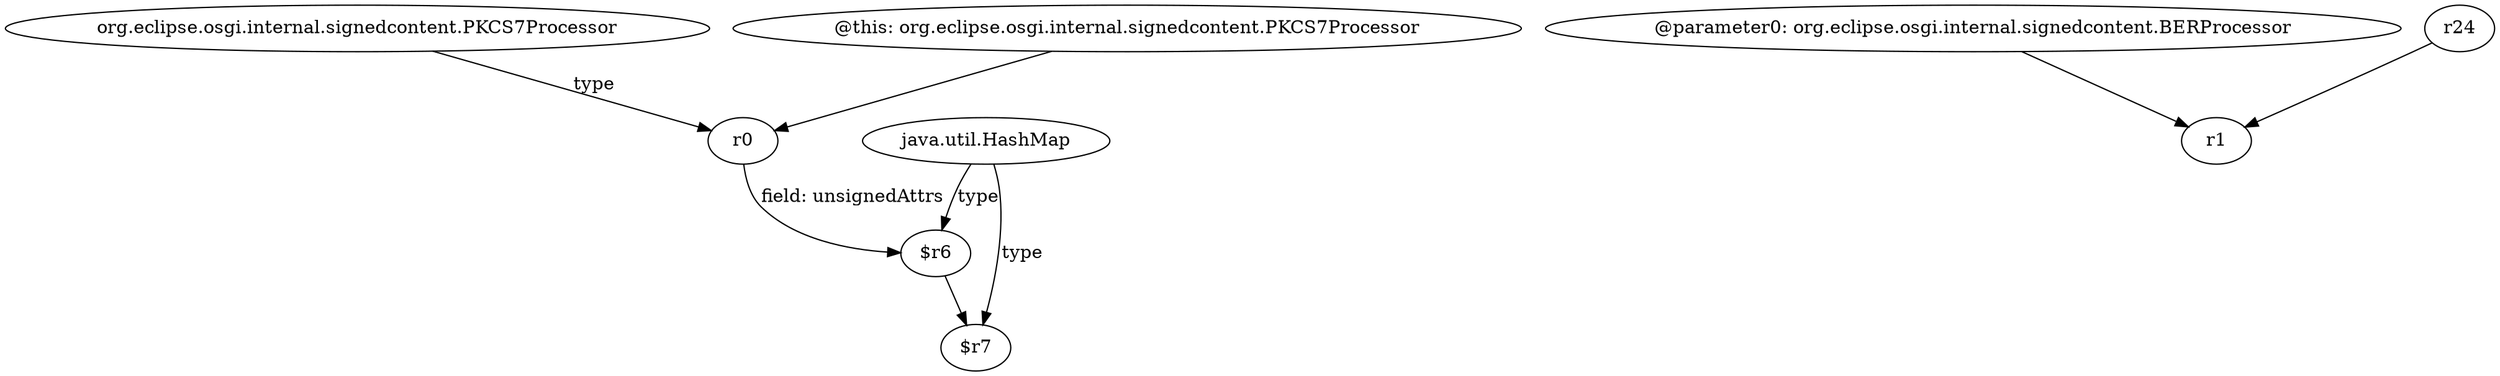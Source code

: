 digraph g {
0[label="org.eclipse.osgi.internal.signedcontent.PKCS7Processor"]
1[label="r0"]
0->1[label="type"]
2[label="@parameter0: org.eclipse.osgi.internal.signedcontent.BERProcessor"]
3[label="r1"]
2->3[label=""]
4[label="@this: org.eclipse.osgi.internal.signedcontent.PKCS7Processor"]
4->1[label=""]
5[label="java.util.HashMap"]
6[label="$r6"]
5->6[label="type"]
7[label="r24"]
7->3[label=""]
1->6[label="field: unsignedAttrs"]
8[label="$r7"]
6->8[label=""]
5->8[label="type"]
}